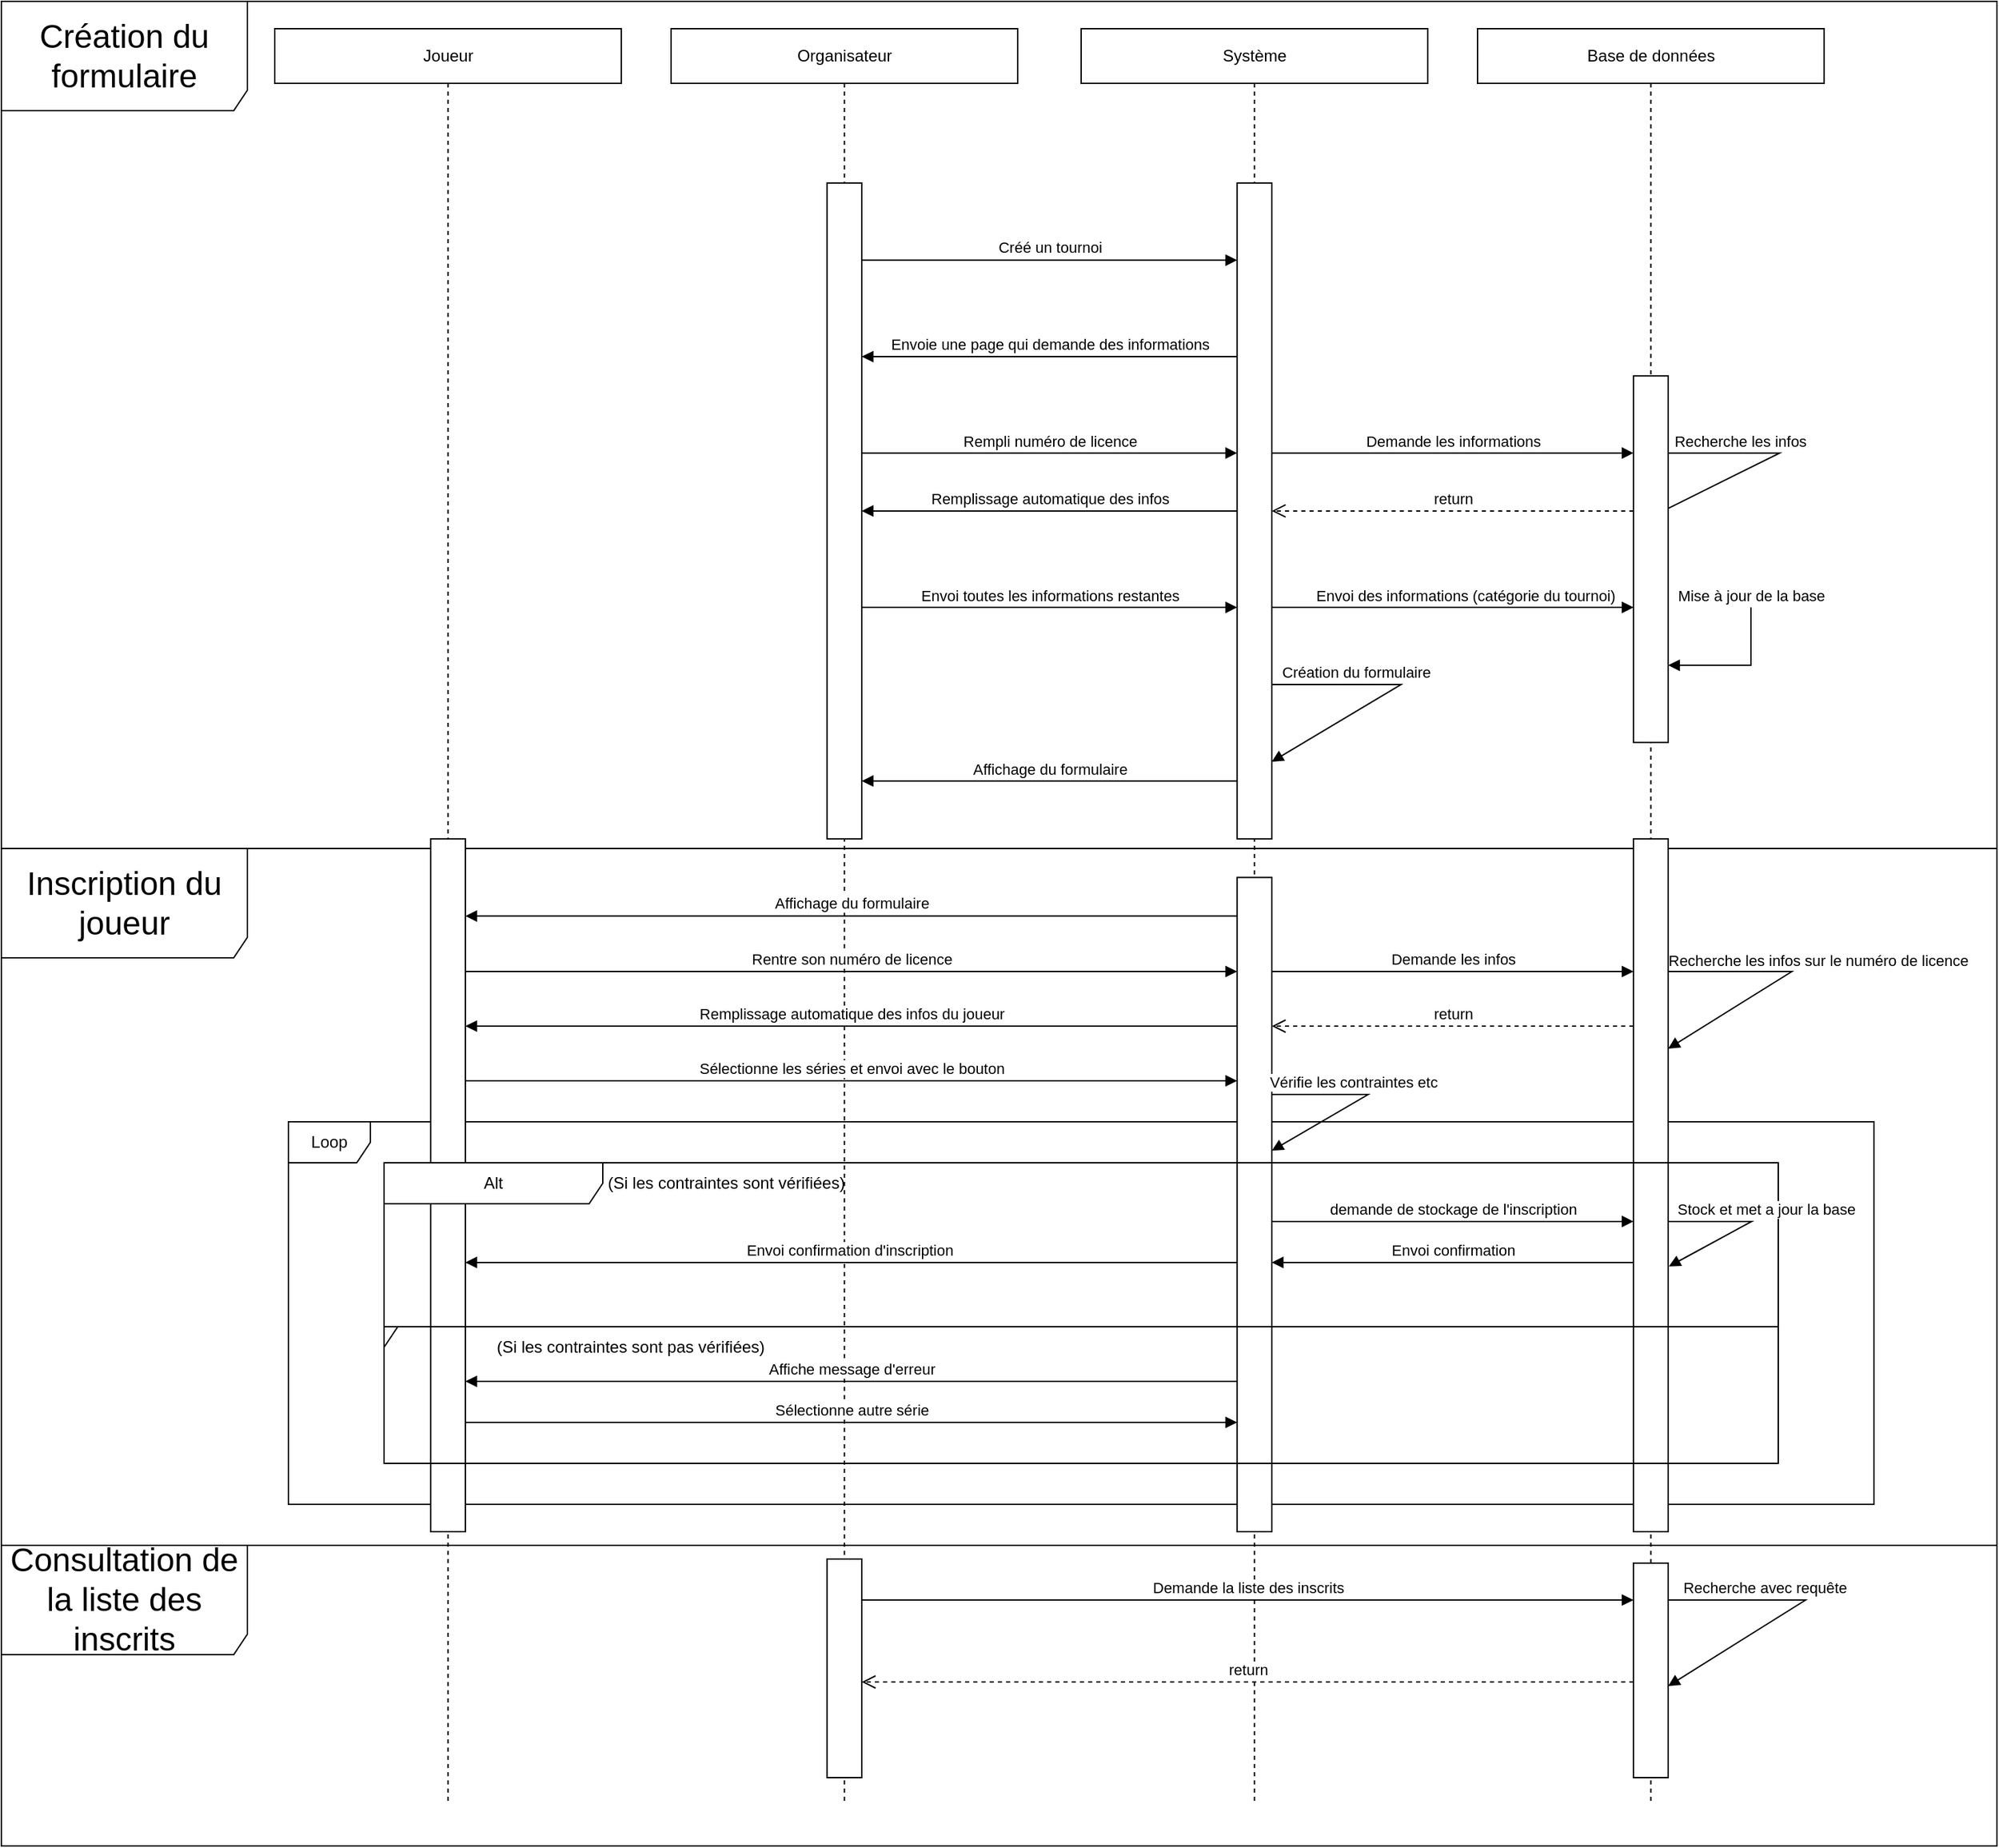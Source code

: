 <mxfile version="22.0.0" type="device">
  <diagram name="Page-1" id="2YBvvXClWsGukQMizWep">
    <mxGraphModel dx="2537" dy="920" grid="1" gridSize="10" guides="1" tooltips="1" connect="1" arrows="1" fold="1" page="1" pageScale="1" pageWidth="850" pageHeight="1100" math="0" shadow="0">
      <root>
        <mxCell id="0" />
        <mxCell id="1" parent="0" />
        <mxCell id="w5Jdx-5jEMGTFY4e4dAo-6" value="" style="group" vertex="1" connectable="0" parent="1">
          <mxGeometry x="-380" width="1460" height="1350" as="geometry" />
        </mxCell>
        <mxCell id="sfF7UmcgbLQIfCLCnycK-24" value="Loop" style="shape=umlFrame;whiteSpace=wrap;html=1;pointerEvents=0;container=0;" parent="w5Jdx-5jEMGTFY4e4dAo-6" vertex="1">
          <mxGeometry x="210" y="820" width="1160" height="280" as="geometry" />
        </mxCell>
        <mxCell id="sfF7UmcgbLQIfCLCnycK-27" value="&lt;font style=&quot;font-size: 24px;&quot;&gt;Création du formulaire&lt;/font&gt;" style="shape=umlFrame;whiteSpace=wrap;html=1;pointerEvents=0;width=180;height=80;container=0;" parent="w5Jdx-5jEMGTFY4e4dAo-6" vertex="1">
          <mxGeometry width="1460" height="620" as="geometry" />
        </mxCell>
        <mxCell id="sfF7UmcgbLQIfCLCnycK-28" value="&lt;font style=&quot;font-size: 24px;&quot;&gt;Inscription du joueur&lt;/font&gt;" style="shape=umlFrame;whiteSpace=wrap;html=1;pointerEvents=0;width=180;height=80;container=0;" parent="w5Jdx-5jEMGTFY4e4dAo-6" vertex="1">
          <mxGeometry y="620" width="1460" height="510" as="geometry" />
        </mxCell>
        <mxCell id="sfF7UmcgbLQIfCLCnycK-29" value="&lt;font style=&quot;font-size: 24px;&quot;&gt;Consultation de la liste des inscrits&lt;/font&gt;" style="shape=umlFrame;whiteSpace=wrap;html=1;pointerEvents=0;width=180;height=80;container=0;" parent="w5Jdx-5jEMGTFY4e4dAo-6" vertex="1">
          <mxGeometry y="1130" width="1460" height="220" as="geometry" />
        </mxCell>
        <mxCell id="X2cZg7X2HixjilNCkagl-27" value="Joueur" style="shape=umlLifeline;perimeter=lifelinePerimeter;whiteSpace=wrap;html=1;container=0;dropTarget=0;collapsible=0;recursiveResize=0;outlineConnect=0;portConstraint=eastwest;newEdgeStyle={&quot;edgeStyle&quot;:&quot;elbowEdgeStyle&quot;,&quot;elbow&quot;:&quot;vertical&quot;,&quot;curved&quot;:0,&quot;rounded&quot;:0};" parent="w5Jdx-5jEMGTFY4e4dAo-6" vertex="1">
          <mxGeometry x="200" y="20" width="253.57" height="1300" as="geometry" />
        </mxCell>
        <mxCell id="aM9ryv3xv72pqoxQDRHE-5" value="Système" style="shape=umlLifeline;perimeter=lifelinePerimeter;whiteSpace=wrap;html=1;container=0;dropTarget=0;collapsible=0;recursiveResize=0;outlineConnect=0;portConstraint=eastwest;newEdgeStyle={&quot;edgeStyle&quot;:&quot;elbowEdgeStyle&quot;,&quot;elbow&quot;:&quot;vertical&quot;,&quot;curved&quot;:0,&quot;rounded&quot;:0};" parent="w5Jdx-5jEMGTFY4e4dAo-6" vertex="1">
          <mxGeometry x="790" y="20" width="253.57" height="1300" as="geometry" />
        </mxCell>
        <mxCell id="X2cZg7X2HixjilNCkagl-24" value="Création du formulaire" style="html=1;verticalAlign=bottom;endArrow=block;edgeStyle=elbowEdgeStyle;elbow=vertical;curved=0;rounded=0;" parent="w5Jdx-5jEMGTFY4e4dAo-6" edge="1">
          <mxGeometry x="-0.408" relative="1" as="geometry">
            <mxPoint x="929.469" y="500" as="sourcePoint" />
            <Array as="points">
              <mxPoint x="1023.999" y="500" />
            </Array>
            <mxPoint x="929.469" y="556.471" as="targetPoint" />
            <mxPoint x="1" as="offset" />
          </mxGeometry>
        </mxCell>
        <mxCell id="X2cZg7X2HixjilNCkagl-11" value="return" style="html=1;verticalAlign=bottom;endArrow=open;dashed=1;endSize=8;edgeStyle=elbowEdgeStyle;elbow=vertical;curved=0;rounded=0;" parent="w5Jdx-5jEMGTFY4e4dAo-6" source="X2cZg7X2HixjilNCkagl-3" edge="1">
          <mxGeometry relative="1" as="geometry">
            <mxPoint x="929.469" y="372.941" as="targetPoint" />
            <Array as="points">
              <mxPoint x="1154.927" y="372.941" />
            </Array>
            <mxPoint x="1277.68" y="372.941" as="sourcePoint" />
          </mxGeometry>
        </mxCell>
        <mxCell id="X2cZg7X2HixjilNCkagl-19" value="Envoi des informations (catégorie du tournoi)" style="html=1;verticalAlign=bottom;endArrow=block;edgeStyle=elbowEdgeStyle;elbow=vertical;curved=0;rounded=0;" parent="w5Jdx-5jEMGTFY4e4dAo-6" target="X2cZg7X2HixjilNCkagl-3" edge="1">
          <mxGeometry x="0.062" relative="1" as="geometry">
            <mxPoint x="929.469" y="443.529" as="sourcePoint" />
            <Array as="points">
              <mxPoint x="1169.587" y="443.529" />
            </Array>
            <mxPoint x="1277.68" y="443.529" as="targetPoint" />
            <mxPoint x="1" as="offset" />
          </mxGeometry>
        </mxCell>
        <mxCell id="X2cZg7X2HixjilNCkagl-2" value="Base de données" style="shape=umlLifeline;perimeter=lifelinePerimeter;whiteSpace=wrap;html=1;container=0;dropTarget=0;collapsible=0;recursiveResize=0;outlineConnect=0;portConstraint=eastwest;newEdgeStyle={&quot;edgeStyle&quot;:&quot;elbowEdgeStyle&quot;,&quot;elbow&quot;:&quot;vertical&quot;,&quot;curved&quot;:0,&quot;rounded&quot;:0};" parent="w5Jdx-5jEMGTFY4e4dAo-6" vertex="1">
          <mxGeometry x="1080" y="20" width="253.57" height="1300" as="geometry" />
        </mxCell>
        <mxCell id="X2cZg7X2HixjilNCkagl-12" value="Recherche les infos" style="html=1;verticalAlign=bottom;endArrow=block;edgeStyle=elbowEdgeStyle;elbow=vertical;curved=0;rounded=0;" parent="w5Jdx-5jEMGTFY4e4dAo-6" edge="1">
          <mxGeometry x="-0.36" relative="1" as="geometry">
            <mxPoint x="1210.0" y="330.588" as="sourcePoint" />
            <Array as="points">
              <mxPoint x="1301" y="330.588" />
            </Array>
            <mxPoint x="1210.0" y="375.765" as="targetPoint" />
            <mxPoint as="offset" />
          </mxGeometry>
        </mxCell>
        <mxCell id="X2cZg7X2HixjilNCkagl-20" value="Mise à jour de la base" style="html=1;verticalAlign=bottom;endArrow=block;edgeStyle=elbowEdgeStyle;elbow=vertical;curved=0;rounded=0;" parent="w5Jdx-5jEMGTFY4e4dAo-6" target="X2cZg7X2HixjilNCkagl-3" edge="1">
          <mxGeometry x="-1" relative="1" as="geometry">
            <mxPoint x="1280" y="443.529" as="sourcePoint" />
            <Array as="points">
              <mxPoint x="1310" y="485.882" />
            </Array>
            <mxPoint x="1260" y="485.882" as="targetPoint" />
            <mxPoint as="offset" />
          </mxGeometry>
        </mxCell>
        <mxCell id="X2cZg7X2HixjilNCkagl-29" value="" style="html=1;points=[];perimeter=orthogonalPerimeter;outlineConnect=0;targetShapes=umlLifeline;portConstraint=eastwest;newEdgeStyle={&quot;edgeStyle&quot;:&quot;elbowEdgeStyle&quot;,&quot;elbow&quot;:&quot;vertical&quot;,&quot;curved&quot;:0,&quot;rounded&quot;:0};container=0;" parent="w5Jdx-5jEMGTFY4e4dAo-6" vertex="1">
          <mxGeometry x="1194.1" y="612.94" width="25.36" height="507.06" as="geometry" />
        </mxCell>
        <mxCell id="aM9ryv3xv72pqoxQDRHE-1" value="Organisateur" style="shape=umlLifeline;perimeter=lifelinePerimeter;whiteSpace=wrap;html=1;container=0;dropTarget=0;collapsible=0;recursiveResize=0;outlineConnect=0;portConstraint=eastwest;newEdgeStyle={&quot;edgeStyle&quot;:&quot;elbowEdgeStyle&quot;,&quot;elbow&quot;:&quot;vertical&quot;,&quot;curved&quot;:0,&quot;rounded&quot;:0};" parent="w5Jdx-5jEMGTFY4e4dAo-6" vertex="1">
          <mxGeometry x="490" y="20" width="253.57" height="1300" as="geometry" />
        </mxCell>
        <mxCell id="X2cZg7X2HixjilNCkagl-30" value="" style="html=1;points=[];perimeter=orthogonalPerimeter;outlineConnect=0;targetShapes=umlLifeline;portConstraint=eastwest;newEdgeStyle={&quot;edgeStyle&quot;:&quot;elbowEdgeStyle&quot;,&quot;elbow&quot;:&quot;vertical&quot;,&quot;curved&quot;:0,&quot;rounded&quot;:0};container=0;" parent="w5Jdx-5jEMGTFY4e4dAo-6" vertex="1">
          <mxGeometry x="904.11" y="641.18" width="25.36" height="478.82" as="geometry" />
        </mxCell>
        <mxCell id="aM9ryv3xv72pqoxQDRHE-2" value="" style="html=1;points=[];perimeter=orthogonalPerimeter;outlineConnect=0;targetShapes=umlLifeline;portConstraint=eastwest;newEdgeStyle={&quot;edgeStyle&quot;:&quot;elbowEdgeStyle&quot;,&quot;elbow&quot;:&quot;vertical&quot;,&quot;curved&quot;:0,&quot;rounded&quot;:0};container=0;" parent="w5Jdx-5jEMGTFY4e4dAo-6" vertex="1">
          <mxGeometry x="604.11" y="132.941" width="25.36" height="480" as="geometry" />
        </mxCell>
        <mxCell id="aM9ryv3xv72pqoxQDRHE-6" value="" style="html=1;points=[];perimeter=orthogonalPerimeter;outlineConnect=0;targetShapes=umlLifeline;portConstraint=eastwest;newEdgeStyle={&quot;edgeStyle&quot;:&quot;elbowEdgeStyle&quot;,&quot;elbow&quot;:&quot;vertical&quot;,&quot;curved&quot;:0,&quot;rounded&quot;:0};container=0;" parent="w5Jdx-5jEMGTFY4e4dAo-6" vertex="1">
          <mxGeometry x="904.11" y="132.941" width="25.36" height="480" as="geometry" />
        </mxCell>
        <mxCell id="aM9ryv3xv72pqoxQDRHE-9" value="Envoie une page qui demande des informations" style="html=1;verticalAlign=bottom;endArrow=block;edgeStyle=elbowEdgeStyle;elbow=vertical;curved=0;rounded=0;" parent="w5Jdx-5jEMGTFY4e4dAo-6" source="aM9ryv3xv72pqoxQDRHE-6" target="aM9ryv3xv72pqoxQDRHE-2" edge="1">
          <mxGeometry relative="1" as="geometry">
            <mxPoint x="984.199" y="260" as="sourcePoint" />
            <Array as="points">
              <mxPoint x="794.017" y="260" />
            </Array>
            <mxPoint x="565.803" y="260" as="targetPoint" />
          </mxGeometry>
        </mxCell>
        <mxCell id="X2cZg7X2HixjilNCkagl-1" value="Rempli numéro de licence" style="html=1;verticalAlign=bottom;endArrow=block;edgeStyle=elbowEdgeStyle;elbow=vertical;curved=0;rounded=0;" parent="w5Jdx-5jEMGTFY4e4dAo-6" source="aM9ryv3xv72pqoxQDRHE-2" target="aM9ryv3xv72pqoxQDRHE-6" edge="1">
          <mxGeometry relative="1" as="geometry">
            <mxPoint x="559.47" y="330.588" as="sourcePoint" />
            <Array as="points">
              <mxPoint x="775" y="330.588" />
            </Array>
            <mxPoint x="990.539" y="330.588" as="targetPoint" />
          </mxGeometry>
        </mxCell>
        <mxCell id="X2cZg7X2HixjilNCkagl-15" value="Remplissage automatique des infos" style="html=1;verticalAlign=bottom;endArrow=block;edgeStyle=elbowEdgeStyle;elbow=vertical;curved=0;rounded=0;" parent="w5Jdx-5jEMGTFY4e4dAo-6" source="aM9ryv3xv72pqoxQDRHE-6" target="aM9ryv3xv72pqoxQDRHE-2" edge="1">
          <mxGeometry relative="1" as="geometry">
            <mxPoint x="991" y="372.941" as="sourcePoint" />
            <Array as="points">
              <mxPoint x="794.017" y="372.941" />
            </Array>
            <mxPoint x="559" y="372.941" as="targetPoint" />
          </mxGeometry>
        </mxCell>
        <mxCell id="X2cZg7X2HixjilNCkagl-18" value="Envoi toutes les informations restantes" style="html=1;verticalAlign=bottom;endArrow=block;edgeStyle=elbowEdgeStyle;elbow=vertical;curved=0;rounded=0;" parent="w5Jdx-5jEMGTFY4e4dAo-6" source="aM9ryv3xv72pqoxQDRHE-2" target="aM9ryv3xv72pqoxQDRHE-6" edge="1">
          <mxGeometry relative="1" as="geometry">
            <mxPoint x="1002" y="443.529" as="sourcePoint" />
            <Array as="points">
              <mxPoint x="805.017" y="443.529" />
            </Array>
            <mxPoint x="570" y="443.529" as="targetPoint" />
          </mxGeometry>
        </mxCell>
        <mxCell id="X2cZg7X2HixjilNCkagl-21" value="Affichage du formulaire" style="html=1;verticalAlign=bottom;endArrow=block;edgeStyle=elbowEdgeStyle;elbow=vertical;curved=0;rounded=0;" parent="w5Jdx-5jEMGTFY4e4dAo-6" source="aM9ryv3xv72pqoxQDRHE-6" target="aM9ryv3xv72pqoxQDRHE-2" edge="1">
          <mxGeometry relative="1" as="geometry">
            <mxPoint x="990.539" y="570.588" as="sourcePoint" />
            <Array as="points">
              <mxPoint x="794.017" y="570.588" />
            </Array>
            <mxPoint x="559.47" y="570.588" as="targetPoint" />
          </mxGeometry>
        </mxCell>
        <mxCell id="aM9ryv3xv72pqoxQDRHE-7" value="Créé un tournoi" style="html=1;verticalAlign=bottom;endArrow=block;edgeStyle=elbowEdgeStyle;elbow=vertical;curved=0;rounded=0;" parent="w5Jdx-5jEMGTFY4e4dAo-6" source="aM9ryv3xv72pqoxQDRHE-2" target="aM9ryv3xv72pqoxQDRHE-6" edge="1">
          <mxGeometry relative="1" as="geometry">
            <mxPoint x="559.47" y="189.412" as="sourcePoint" />
            <Array as="points">
              <mxPoint x="775" y="189.412" />
            </Array>
            <mxPoint x="990.539" y="189.412" as="targetPoint" />
          </mxGeometry>
        </mxCell>
        <mxCell id="X2cZg7X2HixjilNCkagl-3" value="" style="html=1;points=[];perimeter=orthogonalPerimeter;outlineConnect=0;targetShapes=umlLifeline;portConstraint=eastwest;newEdgeStyle={&quot;edgeStyle&quot;:&quot;elbowEdgeStyle&quot;,&quot;elbow&quot;:&quot;vertical&quot;,&quot;curved&quot;:0,&quot;rounded&quot;:0};container=0;" parent="w5Jdx-5jEMGTFY4e4dAo-6" vertex="1">
          <mxGeometry x="1194.11" y="274.118" width="25.36" height="268.235" as="geometry" />
        </mxCell>
        <mxCell id="X2cZg7X2HixjilNCkagl-9" value="Demande les informations" style="html=1;verticalAlign=bottom;endArrow=block;edgeStyle=elbowEdgeStyle;elbow=vertical;curved=0;rounded=0;" parent="w5Jdx-5jEMGTFY4e4dAo-6" source="aM9ryv3xv72pqoxQDRHE-6" target="X2cZg7X2HixjilNCkagl-3" edge="1">
          <mxGeometry relative="1" as="geometry">
            <mxPoint x="883.57" y="330.588" as="sourcePoint" />
            <Array as="points">
              <mxPoint x="1099.57" y="330.588" />
            </Array>
            <mxPoint x="1315.57" y="330.588" as="targetPoint" />
          </mxGeometry>
        </mxCell>
        <mxCell id="X2cZg7X2HixjilNCkagl-28" value="" style="html=1;points=[];perimeter=orthogonalPerimeter;outlineConnect=0;targetShapes=umlLifeline;portConstraint=eastwest;newEdgeStyle={&quot;edgeStyle&quot;:&quot;elbowEdgeStyle&quot;,&quot;elbow&quot;:&quot;vertical&quot;,&quot;curved&quot;:0,&quot;rounded&quot;:0};container=0;" parent="w5Jdx-5jEMGTFY4e4dAo-6" vertex="1">
          <mxGeometry x="314.11" y="612.94" width="25.36" height="507.06" as="geometry" />
        </mxCell>
        <mxCell id="sfF7UmcgbLQIfCLCnycK-1" value="Affichage du formulaire" style="html=1;verticalAlign=bottom;endArrow=block;edgeStyle=elbowEdgeStyle;elbow=vertical;curved=0;rounded=0;" parent="w5Jdx-5jEMGTFY4e4dAo-6" source="X2cZg7X2HixjilNCkagl-30" target="X2cZg7X2HixjilNCkagl-28" edge="1">
          <mxGeometry relative="1" as="geometry">
            <mxPoint x="453.57" y="669.412" as="sourcePoint" />
            <Array as="points">
              <mxPoint x="629.587" y="669.412" />
            </Array>
            <mxPoint x="728.57" y="669.412" as="targetPoint" />
          </mxGeometry>
        </mxCell>
        <mxCell id="sfF7UmcgbLQIfCLCnycK-2" value="Rentre son numéro de licence" style="html=1;verticalAlign=bottom;endArrow=block;edgeStyle=elbowEdgeStyle;elbow=vertical;curved=0;rounded=0;" parent="w5Jdx-5jEMGTFY4e4dAo-6" edge="1">
          <mxGeometry relative="1" as="geometry">
            <mxPoint x="339.47" y="710" as="sourcePoint" />
            <Array as="points">
              <mxPoint x="655.297" y="710" />
            </Array>
            <mxPoint x="904.11" y="710" as="targetPoint" />
          </mxGeometry>
        </mxCell>
        <mxCell id="sfF7UmcgbLQIfCLCnycK-4" value="Demande les infos" style="html=1;verticalAlign=bottom;endArrow=block;edgeStyle=elbowEdgeStyle;elbow=vertical;curved=0;rounded=0;" parent="w5Jdx-5jEMGTFY4e4dAo-6" source="X2cZg7X2HixjilNCkagl-30" target="X2cZg7X2HixjilNCkagl-29" edge="1">
          <mxGeometry relative="1" as="geometry">
            <mxPoint x="944.46" y="740" as="sourcePoint" />
            <Array as="points">
              <mxPoint x="990" y="710" />
              <mxPoint x="1120.477" y="740" />
            </Array>
            <mxPoint x="1219.46" y="740" as="targetPoint" />
          </mxGeometry>
        </mxCell>
        <mxCell id="sfF7UmcgbLQIfCLCnycK-5" value="Recherche les infos sur le numéro de licence" style="html=1;verticalAlign=bottom;endArrow=block;edgeStyle=elbowEdgeStyle;elbow=vertical;curved=0;rounded=0;" parent="w5Jdx-5jEMGTFY4e4dAo-6" edge="1">
          <mxGeometry x="-0.044" y="20" relative="1" as="geometry">
            <mxPoint x="1219.47" y="710" as="sourcePoint" />
            <Array as="points">
              <mxPoint x="1310.01" y="710" />
            </Array>
            <mxPoint x="1219.47" y="766.471" as="targetPoint" />
            <mxPoint x="12" y="-18" as="offset" />
          </mxGeometry>
        </mxCell>
        <mxCell id="sfF7UmcgbLQIfCLCnycK-6" value="return" style="html=1;verticalAlign=bottom;endArrow=open;dashed=1;endSize=8;edgeStyle=elbowEdgeStyle;elbow=vertical;curved=0;rounded=0;" parent="w5Jdx-5jEMGTFY4e4dAo-6" edge="1">
          <mxGeometry relative="1" as="geometry">
            <mxPoint x="929.48" y="750.001" as="targetPoint" />
            <Array as="points">
              <mxPoint x="1095.467" y="750.001" />
            </Array>
            <mxPoint x="1194.11" y="750.001" as="sourcePoint" />
          </mxGeometry>
        </mxCell>
        <mxCell id="sfF7UmcgbLQIfCLCnycK-7" value="Remplissage automatique des infos du joueur" style="html=1;verticalAlign=bottom;endArrow=block;edgeStyle=elbowEdgeStyle;elbow=vertical;curved=0;rounded=0;" parent="w5Jdx-5jEMGTFY4e4dAo-6" edge="1">
          <mxGeometry relative="1" as="geometry">
            <mxPoint x="904.11" y="750.001" as="sourcePoint" />
            <Array as="points">
              <mxPoint x="675.017" y="750.001" />
            </Array>
            <mxPoint x="339.47" y="750.001" as="targetPoint" />
          </mxGeometry>
        </mxCell>
        <mxCell id="sfF7UmcgbLQIfCLCnycK-9" value="Sélectionne les séries et envoi avec le bouton" style="html=1;verticalAlign=bottom;endArrow=block;edgeStyle=elbowEdgeStyle;elbow=vertical;curved=0;rounded=0;" parent="w5Jdx-5jEMGTFY4e4dAo-6" edge="1">
          <mxGeometry relative="1" as="geometry">
            <mxPoint x="339.47" y="790.001" as="sourcePoint" />
            <Array as="points">
              <mxPoint x="625.28" y="790.001" />
            </Array>
            <mxPoint x="904.11" y="790.001" as="targetPoint" />
          </mxGeometry>
        </mxCell>
        <mxCell id="sfF7UmcgbLQIfCLCnycK-10" value="Vérifie les contraintes etc" style="html=1;verticalAlign=bottom;endArrow=block;edgeStyle=elbowEdgeStyle;elbow=vertical;curved=0;rounded=0;" parent="w5Jdx-5jEMGTFY4e4dAo-6" edge="1">
          <mxGeometry x="-0.221" relative="1" as="geometry">
            <mxPoint x="929.47" y="800" as="sourcePoint" />
            <Array as="points">
              <mxPoint x="1000" y="800" />
            </Array>
            <mxPoint x="929.47" y="841.18" as="targetPoint" />
            <mxPoint as="offset" />
          </mxGeometry>
        </mxCell>
        <mxCell id="sfF7UmcgbLQIfCLCnycK-12" value="Alt" style="shape=umlFrame;whiteSpace=wrap;html=1;pointerEvents=0;recursiveResize=0;container=0;collapsible=0;width=160;" parent="w5Jdx-5jEMGTFY4e4dAo-6" vertex="1">
          <mxGeometry x="280" y="850" width="1020" height="120" as="geometry" />
        </mxCell>
        <mxCell id="sfF7UmcgbLQIfCLCnycK-14" value="" style="shape=umlFrame;whiteSpace=wrap;html=1;pointerEvents=0;recursiveResize=0;container=0;collapsible=0;width=10;height=15;" parent="w5Jdx-5jEMGTFY4e4dAo-6" vertex="1">
          <mxGeometry x="280" y="970" width="1020" height="100" as="geometry" />
        </mxCell>
        <mxCell id="sfF7UmcgbLQIfCLCnycK-22" value="Affiche message d&#39;erreur" style="html=1;verticalAlign=bottom;endArrow=block;edgeStyle=elbowEdgeStyle;elbow=vertical;curved=0;rounded=0;" parent="w5Jdx-5jEMGTFY4e4dAo-6" source="X2cZg7X2HixjilNCkagl-30" target="X2cZg7X2HixjilNCkagl-28" edge="1">
          <mxGeometry relative="1" as="geometry">
            <mxPoint x="904.11" y="1010.001" as="sourcePoint" />
            <Array as="points">
              <mxPoint x="700.487" y="1010.001" />
            </Array>
            <mxPoint x="339.47" y="1010.001" as="targetPoint" />
          </mxGeometry>
        </mxCell>
        <mxCell id="sfF7UmcgbLQIfCLCnycK-25" value="" style="html=1;points=[];perimeter=orthogonalPerimeter;outlineConnect=0;targetShapes=umlLifeline;portConstraint=eastwest;newEdgeStyle={&quot;edgeStyle&quot;:&quot;elbowEdgeStyle&quot;,&quot;elbow&quot;:&quot;vertical&quot;,&quot;curved&quot;:0,&quot;rounded&quot;:0};container=0;" parent="w5Jdx-5jEMGTFY4e4dAo-6" vertex="1">
          <mxGeometry x="1194.1" y="1143" width="25.36" height="157" as="geometry" />
        </mxCell>
        <mxCell id="sfF7UmcgbLQIfCLCnycK-26" value="" style="html=1;points=[];perimeter=orthogonalPerimeter;outlineConnect=0;targetShapes=umlLifeline;portConstraint=eastwest;newEdgeStyle={&quot;edgeStyle&quot;:&quot;elbowEdgeStyle&quot;,&quot;elbow&quot;:&quot;vertical&quot;,&quot;curved&quot;:0,&quot;rounded&quot;:0};container=0;" parent="w5Jdx-5jEMGTFY4e4dAo-6" vertex="1">
          <mxGeometry x="604.11" y="1140" width="25.36" height="160" as="geometry" />
        </mxCell>
        <mxCell id="w5Jdx-5jEMGTFY4e4dAo-1" value="Demande la liste des inscrits" style="html=1;verticalAlign=bottom;endArrow=block;edgeStyle=elbowEdgeStyle;elbow=vertical;curved=0;rounded=0;" edge="1" parent="w5Jdx-5jEMGTFY4e4dAo-6" source="sfF7UmcgbLQIfCLCnycK-26" target="sfF7UmcgbLQIfCLCnycK-25">
          <mxGeometry relative="1" as="geometry">
            <mxPoint x="640.0" y="1170.001" as="sourcePoint" />
            <Array as="points">
              <mxPoint x="1041.547" y="1170.001" />
            </Array>
            <mxPoint x="1204.64" y="1170.001" as="targetPoint" />
          </mxGeometry>
        </mxCell>
        <mxCell id="w5Jdx-5jEMGTFY4e4dAo-3" value="return" style="html=1;verticalAlign=bottom;endArrow=open;dashed=1;endSize=8;edgeStyle=elbowEdgeStyle;elbow=vertical;curved=0;rounded=0;" edge="1" parent="w5Jdx-5jEMGTFY4e4dAo-6">
          <mxGeometry relative="1" as="geometry">
            <mxPoint x="629.47" y="1230.001" as="targetPoint" />
            <Array as="points">
              <mxPoint x="925.987" y="1230.001" />
            </Array>
            <mxPoint x="1194.1" y="1230.001" as="sourcePoint" />
          </mxGeometry>
        </mxCell>
        <mxCell id="w5Jdx-5jEMGTFY4e4dAo-4" value="Recherche avec requête" style="html=1;verticalAlign=bottom;endArrow=block;edgeStyle=elbowEdgeStyle;elbow=vertical;curved=0;rounded=0;" edge="1" parent="w5Jdx-5jEMGTFY4e4dAo-6">
          <mxGeometry x="-0.356" relative="1" as="geometry">
            <mxPoint x="1219.47" y="1170" as="sourcePoint" />
            <Array as="points">
              <mxPoint x="1320.01" y="1170" />
            </Array>
            <mxPoint x="1219.47" y="1233" as="targetPoint" />
            <mxPoint as="offset" />
          </mxGeometry>
        </mxCell>
        <mxCell id="sfF7UmcgbLQIfCLCnycK-16" value="demande de stockage de l&#39;inscription" style="html=1;verticalAlign=bottom;endArrow=block;edgeStyle=elbowEdgeStyle;elbow=vertical;curved=0;rounded=0;" parent="w5Jdx-5jEMGTFY4e4dAo-6" edge="1">
          <mxGeometry relative="1" as="geometry">
            <mxPoint x="929.48" y="892.94" as="sourcePoint" />
            <Array as="points">
              <mxPoint x="1090.01" y="892.94" />
            </Array>
            <mxPoint x="1194.11" y="892.94" as="targetPoint" />
          </mxGeometry>
        </mxCell>
        <mxCell id="sfF7UmcgbLQIfCLCnycK-17" value="Stock et met a jour la base" style="html=1;verticalAlign=bottom;endArrow=block;edgeStyle=elbowEdgeStyle;elbow=vertical;curved=0;rounded=0;" parent="w5Jdx-5jEMGTFY4e4dAo-6" edge="1">
          <mxGeometry x="-0.065" y="9" relative="1" as="geometry">
            <mxPoint x="1220" y="892.94" as="sourcePoint" />
            <Array as="points">
              <mxPoint x="1280.54" y="892.94" />
            </Array>
            <mxPoint x="1220" y="925.88" as="targetPoint" />
            <mxPoint x="6" y="-8" as="offset" />
          </mxGeometry>
        </mxCell>
        <mxCell id="sfF7UmcgbLQIfCLCnycK-18" value="(Si les contraintes sont vérifiées)" style="text;html=1;align=center;verticalAlign=middle;resizable=0;points=[];autosize=1;strokeColor=none;fillColor=none;container=0;" parent="w5Jdx-5jEMGTFY4e4dAo-6" vertex="1">
          <mxGeometry x="430" y="850" width="200" height="30" as="geometry" />
        </mxCell>
        <mxCell id="sfF7UmcgbLQIfCLCnycK-15" value="Envoi confirmation d&#39;inscription&amp;nbsp;" style="html=1;verticalAlign=bottom;endArrow=block;edgeStyle=elbowEdgeStyle;elbow=vertical;curved=0;rounded=0;" parent="w5Jdx-5jEMGTFY4e4dAo-6" edge="1">
          <mxGeometry relative="1" as="geometry">
            <mxPoint x="904.11" y="922.941" as="sourcePoint" />
            <Array as="points">
              <mxPoint x="700.487" y="922.941" />
            </Array>
            <mxPoint x="339.47" y="922.941" as="targetPoint" />
          </mxGeometry>
        </mxCell>
        <mxCell id="sfF7UmcgbLQIfCLCnycK-19" value="Envoi confirmation" style="html=1;verticalAlign=bottom;endArrow=block;edgeStyle=elbowEdgeStyle;elbow=vertical;curved=0;rounded=0;" parent="w5Jdx-5jEMGTFY4e4dAo-6" edge="1">
          <mxGeometry relative="1" as="geometry">
            <mxPoint x="1194.1" y="922.94" as="sourcePoint" />
            <Array as="points">
              <mxPoint x="1131.477" y="922.94" />
            </Array>
            <mxPoint x="929.47" y="922.94" as="targetPoint" />
          </mxGeometry>
        </mxCell>
        <mxCell id="sfF7UmcgbLQIfCLCnycK-21" value="(Si les contraintes sont pas vérifiées)" style="text;html=1;align=center;verticalAlign=middle;resizable=0;points=[];autosize=1;strokeColor=none;fillColor=none;container=0;" parent="w5Jdx-5jEMGTFY4e4dAo-6" vertex="1">
          <mxGeometry x="350" y="970" width="220" height="30" as="geometry" />
        </mxCell>
        <mxCell id="sfF7UmcgbLQIfCLCnycK-23" value="Sélectionne autre série" style="html=1;verticalAlign=bottom;endArrow=block;edgeStyle=elbowEdgeStyle;elbow=vertical;curved=0;rounded=0;" parent="w5Jdx-5jEMGTFY4e4dAo-6" edge="1">
          <mxGeometry relative="1" as="geometry">
            <mxPoint x="339.47" y="1040.001" as="sourcePoint" />
            <Array as="points">
              <mxPoint x="741.017" y="1040.001" />
            </Array>
            <mxPoint x="904.11" y="1040.001" as="targetPoint" />
          </mxGeometry>
        </mxCell>
      </root>
    </mxGraphModel>
  </diagram>
</mxfile>
